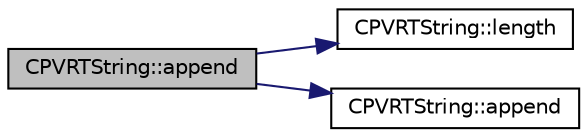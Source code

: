 digraph "CPVRTString::append"
{
  edge [fontname="Helvetica",fontsize="10",labelfontname="Helvetica",labelfontsize="10"];
  node [fontname="Helvetica",fontsize="10",shape=record];
  rankdir="LR";
  Node1 [label="CPVRTString::append",height=0.2,width=0.4,color="black", fillcolor="grey75", style="filled", fontcolor="black"];
  Node1 -> Node2 [color="midnightblue",fontsize="10",style="solid",fontname="Helvetica"];
  Node2 [label="CPVRTString::length",height=0.2,width=0.4,color="black", fillcolor="white", style="filled",URL="$class_c_p_v_r_t_string.html#ae3548c03219a9ddc367c64de48231bf9",tooltip="Returns the length of the string. "];
  Node1 -> Node3 [color="midnightblue",fontsize="10",style="solid",fontname="Helvetica"];
  Node3 [label="CPVRTString::append",height=0.2,width=0.4,color="black", fillcolor="white", style="filled",URL="$class_c_p_v_r_t_string.html#a78f7b9163685822b1c31b08649e7af68",tooltip="Appends a string. "];
}
